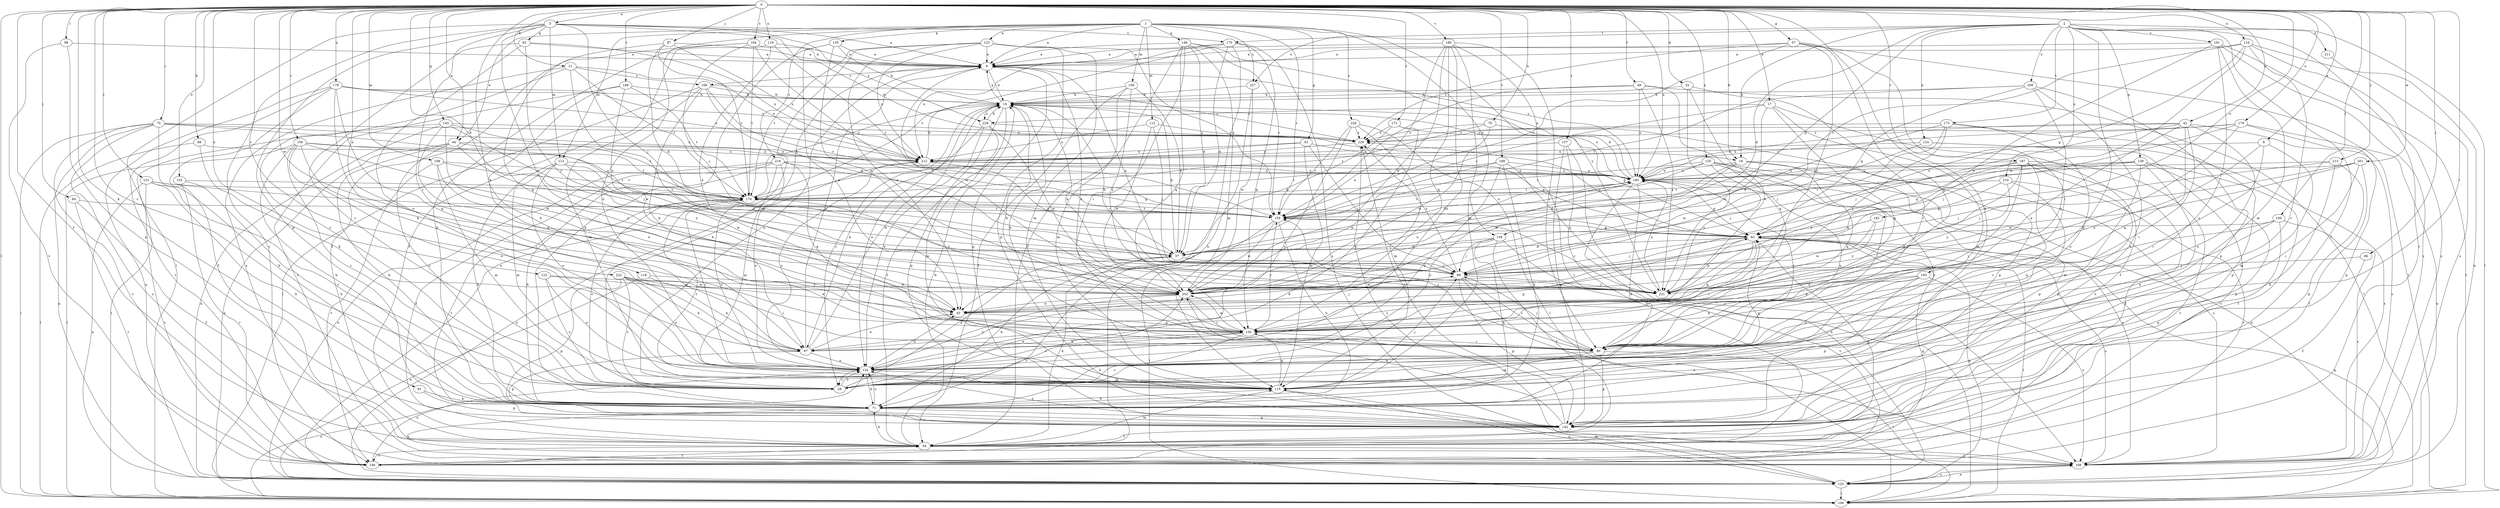 strict digraph  {
0;
1;
2;
3;
8;
9;
11;
17;
18;
19;
28;
32;
37;
42;
44;
45;
49;
54;
57;
61;
62;
63;
68;
70;
71;
75;
80;
84;
86;
87;
89;
91;
97;
98;
100;
106;
108;
109;
112;
113;
115;
116;
118;
119;
120;
122;
123;
124;
125;
132;
134;
135;
138;
139;
142;
143;
146;
150;
151;
156;
157;
159;
164;
166;
168;
172;
173;
175;
176;
178;
179;
182;
185;
186;
187;
188;
189;
191;
193;
194;
201;
202;
209;
210;
211;
212;
213;
216;
221;
222;
226;
227;
228;
229;
0 -> 3  [label=a];
0 -> 8  [label=a];
0 -> 11  [label=b];
0 -> 17  [label=b];
0 -> 18  [label=b];
0 -> 28  [label=c];
0 -> 32  [label=d];
0 -> 37  [label=d];
0 -> 42  [label=e];
0 -> 44  [label=e];
0 -> 49  [label=f];
0 -> 54  [label=f];
0 -> 57  [label=g];
0 -> 68  [label=h];
0 -> 70  [label=h];
0 -> 71  [label=h];
0 -> 75  [label=i];
0 -> 80  [label=i];
0 -> 84  [label=j];
0 -> 86  [label=j];
0 -> 87  [label=j];
0 -> 91  [label=k];
0 -> 97  [label=k];
0 -> 98  [label=l];
0 -> 100  [label=l];
0 -> 106  [label=l];
0 -> 108  [label=m];
0 -> 116  [label=n];
0 -> 118  [label=n];
0 -> 119  [label=n];
0 -> 120  [label=n];
0 -> 122  [label=n];
0 -> 132  [label=o];
0 -> 143  [label=q];
0 -> 151  [label=r];
0 -> 156  [label=r];
0 -> 157  [label=r];
0 -> 164  [label=s];
0 -> 172  [label=t];
0 -> 178  [label=u];
0 -> 179  [label=u];
0 -> 182  [label=u];
0 -> 185  [label=u];
0 -> 186  [label=v];
0 -> 187  [label=v];
0 -> 188  [label=v];
0 -> 189  [label=v];
0 -> 201  [label=w];
0 -> 202  [label=w];
0 -> 213  [label=y];
0 -> 222  [label=z];
1 -> 9  [label=a];
1 -> 44  [label=e];
1 -> 61  [label=g];
1 -> 109  [label=m];
1 -> 112  [label=m];
1 -> 113  [label=m];
1 -> 123  [label=n];
1 -> 134  [label=o];
1 -> 135  [label=p];
1 -> 138  [label=p];
1 -> 146  [label=q];
1 -> 159  [label=r];
1 -> 216  [label=y];
1 -> 221  [label=y];
1 -> 226  [label=z];
1 -> 227  [label=z];
2 -> 18  [label=b];
2 -> 37  [label=d];
2 -> 54  [label=f];
2 -> 106  [label=l];
2 -> 124  [label=n];
2 -> 138  [label=p];
2 -> 139  [label=p];
2 -> 173  [label=t];
2 -> 175  [label=t];
2 -> 191  [label=v];
2 -> 193  [label=v];
2 -> 194  [label=v];
2 -> 209  [label=x];
2 -> 210  [label=x];
2 -> 211  [label=x];
2 -> 227  [label=z];
3 -> 9  [label=a];
3 -> 18  [label=b];
3 -> 45  [label=e];
3 -> 62  [label=g];
3 -> 80  [label=i];
3 -> 89  [label=j];
3 -> 106  [label=l];
3 -> 113  [label=m];
3 -> 142  [label=p];
3 -> 175  [label=t];
3 -> 194  [label=v];
3 -> 228  [label=z];
8 -> 45  [label=e];
8 -> 80  [label=i];
8 -> 115  [label=m];
8 -> 212  [label=x];
9 -> 19  [label=b];
9 -> 71  [label=h];
9 -> 142  [label=p];
9 -> 166  [label=s];
9 -> 202  [label=w];
11 -> 28  [label=c];
11 -> 89  [label=j];
11 -> 166  [label=s];
11 -> 168  [label=s];
11 -> 176  [label=t];
11 -> 212  [label=x];
17 -> 54  [label=f];
17 -> 115  [label=m];
17 -> 150  [label=q];
17 -> 159  [label=r];
17 -> 202  [label=w];
17 -> 228  [label=z];
18 -> 37  [label=d];
18 -> 142  [label=p];
18 -> 150  [label=q];
18 -> 168  [label=s];
18 -> 185  [label=u];
18 -> 202  [label=w];
19 -> 9  [label=a];
19 -> 28  [label=c];
19 -> 54  [label=f];
19 -> 134  [label=o];
19 -> 142  [label=p];
19 -> 185  [label=u];
19 -> 228  [label=z];
28 -> 9  [label=a];
28 -> 37  [label=d];
28 -> 63  [label=g];
28 -> 134  [label=o];
28 -> 202  [label=w];
32 -> 19  [label=b];
32 -> 45  [label=e];
32 -> 80  [label=i];
32 -> 221  [label=y];
37 -> 19  [label=b];
37 -> 71  [label=h];
37 -> 89  [label=j];
42 -> 45  [label=e];
42 -> 80  [label=i];
42 -> 89  [label=j];
42 -> 134  [label=o];
42 -> 150  [label=q];
42 -> 168  [label=s];
42 -> 185  [label=u];
42 -> 229  [label=z];
44 -> 28  [label=c];
44 -> 71  [label=h];
44 -> 125  [label=n];
44 -> 176  [label=t];
44 -> 212  [label=x];
44 -> 221  [label=y];
45 -> 89  [label=j];
45 -> 150  [label=q];
49 -> 19  [label=b];
49 -> 106  [label=l];
49 -> 150  [label=q];
49 -> 159  [label=r];
49 -> 185  [label=u];
49 -> 221  [label=y];
54 -> 19  [label=b];
54 -> 37  [label=d];
54 -> 63  [label=g];
54 -> 71  [label=h];
54 -> 115  [label=m];
54 -> 168  [label=s];
54 -> 194  [label=v];
57 -> 9  [label=a];
57 -> 80  [label=i];
57 -> 106  [label=l];
57 -> 150  [label=q];
57 -> 159  [label=r];
57 -> 221  [label=y];
57 -> 229  [label=z];
61 -> 63  [label=g];
61 -> 89  [label=j];
61 -> 115  [label=m];
61 -> 176  [label=t];
61 -> 212  [label=x];
62 -> 9  [label=a];
62 -> 28  [label=c];
62 -> 134  [label=o];
62 -> 212  [label=x];
62 -> 221  [label=y];
63 -> 37  [label=d];
63 -> 80  [label=i];
63 -> 89  [label=j];
63 -> 106  [label=l];
63 -> 150  [label=q];
63 -> 168  [label=s];
63 -> 229  [label=z];
68 -> 97  [label=k];
68 -> 106  [label=l];
68 -> 212  [label=x];
70 -> 142  [label=p];
70 -> 176  [label=t];
70 -> 202  [label=w];
70 -> 229  [label=z];
71 -> 134  [label=o];
71 -> 142  [label=p];
71 -> 168  [label=s];
75 -> 71  [label=h];
75 -> 106  [label=l];
75 -> 125  [label=n];
75 -> 159  [label=r];
75 -> 168  [label=s];
75 -> 194  [label=v];
75 -> 212  [label=x];
75 -> 229  [label=z];
80 -> 19  [label=b];
80 -> 28  [label=c];
80 -> 89  [label=j];
80 -> 106  [label=l];
80 -> 115  [label=m];
80 -> 142  [label=p];
80 -> 159  [label=r];
80 -> 185  [label=u];
84 -> 54  [label=f];
84 -> 159  [label=r];
84 -> 194  [label=v];
86 -> 54  [label=f];
86 -> 89  [label=j];
87 -> 9  [label=a];
87 -> 37  [label=d];
87 -> 150  [label=q];
87 -> 176  [label=t];
87 -> 212  [label=x];
89 -> 9  [label=a];
89 -> 19  [label=b];
89 -> 80  [label=i];
89 -> 142  [label=p];
89 -> 168  [label=s];
89 -> 202  [label=w];
89 -> 221  [label=y];
89 -> 229  [label=z];
91 -> 71  [label=h];
91 -> 142  [label=p];
97 -> 9  [label=a];
97 -> 19  [label=b];
97 -> 45  [label=e];
97 -> 63  [label=g];
97 -> 134  [label=o];
97 -> 142  [label=p];
98 -> 9  [label=a];
98 -> 142  [label=p];
98 -> 194  [label=v];
100 -> 63  [label=g];
100 -> 134  [label=o];
100 -> 142  [label=p];
100 -> 150  [label=q];
100 -> 168  [label=s];
106 -> 63  [label=g];
106 -> 134  [label=o];
108 -> 45  [label=e];
108 -> 115  [label=m];
108 -> 176  [label=t];
108 -> 185  [label=u];
108 -> 194  [label=v];
109 -> 19  [label=b];
109 -> 37  [label=d];
109 -> 54  [label=f];
109 -> 115  [label=m];
109 -> 221  [label=y];
112 -> 89  [label=j];
112 -> 202  [label=w];
112 -> 212  [label=x];
112 -> 229  [label=z];
113 -> 37  [label=d];
113 -> 71  [label=h];
113 -> 115  [label=m];
113 -> 134  [label=o];
113 -> 185  [label=u];
113 -> 202  [label=w];
115 -> 71  [label=h];
115 -> 89  [label=j];
115 -> 125  [label=n];
115 -> 150  [label=q];
115 -> 176  [label=t];
116 -> 9  [label=a];
116 -> 28  [label=c];
116 -> 63  [label=g];
116 -> 125  [label=n];
116 -> 159  [label=r];
116 -> 168  [label=s];
116 -> 202  [label=w];
118 -> 97  [label=k];
118 -> 125  [label=n];
118 -> 202  [label=w];
119 -> 9  [label=a];
119 -> 45  [label=e];
119 -> 54  [label=f];
119 -> 159  [label=r];
120 -> 28  [label=c];
120 -> 37  [label=d];
120 -> 80  [label=i];
120 -> 125  [label=n];
120 -> 176  [label=t];
120 -> 185  [label=u];
120 -> 221  [label=y];
122 -> 28  [label=c];
122 -> 134  [label=o];
122 -> 202  [label=w];
122 -> 221  [label=y];
123 -> 9  [label=a];
123 -> 45  [label=e];
123 -> 115  [label=m];
123 -> 125  [label=n];
123 -> 142  [label=p];
123 -> 159  [label=r];
123 -> 176  [label=t];
123 -> 212  [label=x];
124 -> 168  [label=s];
124 -> 194  [label=v];
124 -> 202  [label=w];
124 -> 212  [label=x];
125 -> 63  [label=g];
125 -> 106  [label=l];
125 -> 115  [label=m];
125 -> 168  [label=s];
125 -> 212  [label=x];
125 -> 229  [label=z];
132 -> 71  [label=h];
132 -> 176  [label=t];
132 -> 194  [label=v];
134 -> 28  [label=c];
134 -> 45  [label=e];
134 -> 71  [label=h];
134 -> 115  [label=m];
134 -> 176  [label=t];
135 -> 9  [label=a];
135 -> 19  [label=b];
135 -> 45  [label=e];
135 -> 71  [label=h];
135 -> 202  [label=w];
138 -> 37  [label=d];
138 -> 54  [label=f];
138 -> 71  [label=h];
138 -> 89  [label=j];
138 -> 97  [label=k];
138 -> 194  [label=v];
139 -> 54  [label=f];
139 -> 63  [label=g];
139 -> 71  [label=h];
139 -> 115  [label=m];
139 -> 142  [label=p];
139 -> 159  [label=r];
139 -> 185  [label=u];
142 -> 54  [label=f];
142 -> 134  [label=o];
142 -> 176  [label=t];
142 -> 202  [label=w];
142 -> 229  [label=z];
143 -> 89  [label=j];
143 -> 106  [label=l];
143 -> 125  [label=n];
143 -> 150  [label=q];
143 -> 176  [label=t];
143 -> 202  [label=w];
143 -> 229  [label=z];
146 -> 9  [label=a];
146 -> 37  [label=d];
146 -> 54  [label=f];
146 -> 80  [label=i];
146 -> 115  [label=m];
146 -> 150  [label=q];
146 -> 159  [label=r];
146 -> 185  [label=u];
150 -> 9  [label=a];
150 -> 19  [label=b];
150 -> 28  [label=c];
150 -> 71  [label=h];
150 -> 80  [label=i];
150 -> 97  [label=k];
150 -> 134  [label=o];
150 -> 159  [label=r];
150 -> 202  [label=w];
151 -> 28  [label=c];
151 -> 63  [label=g];
151 -> 71  [label=h];
151 -> 125  [label=n];
151 -> 176  [label=t];
151 -> 194  [label=v];
156 -> 28  [label=c];
156 -> 71  [label=h];
156 -> 80  [label=i];
156 -> 106  [label=l];
156 -> 134  [label=o];
156 -> 159  [label=r];
156 -> 212  [label=x];
156 -> 221  [label=y];
157 -> 142  [label=p];
157 -> 168  [label=s];
157 -> 194  [label=v];
157 -> 212  [label=x];
159 -> 63  [label=g];
159 -> 71  [label=h];
159 -> 106  [label=l];
159 -> 176  [label=t];
159 -> 185  [label=u];
159 -> 202  [label=w];
164 -> 9  [label=a];
164 -> 54  [label=f];
164 -> 71  [label=h];
164 -> 89  [label=j];
164 -> 159  [label=r];
164 -> 176  [label=t];
166 -> 19  [label=b];
166 -> 37  [label=d];
166 -> 97  [label=k];
166 -> 106  [label=l];
166 -> 115  [label=m];
166 -> 159  [label=r];
166 -> 229  [label=z];
168 -> 125  [label=n];
172 -> 37  [label=d];
172 -> 63  [label=g];
172 -> 134  [label=o];
172 -> 229  [label=z];
173 -> 37  [label=d];
173 -> 89  [label=j];
173 -> 134  [label=o];
173 -> 142  [label=p];
173 -> 221  [label=y];
173 -> 229  [label=z];
175 -> 9  [label=a];
175 -> 37  [label=d];
175 -> 150  [label=q];
175 -> 168  [label=s];
175 -> 176  [label=t];
175 -> 194  [label=v];
175 -> 212  [label=x];
176 -> 19  [label=b];
176 -> 28  [label=c];
176 -> 134  [label=o];
176 -> 159  [label=r];
178 -> 19  [label=b];
178 -> 54  [label=f];
178 -> 97  [label=k];
178 -> 125  [label=n];
178 -> 150  [label=q];
178 -> 194  [label=v];
178 -> 212  [label=x];
178 -> 229  [label=z];
179 -> 89  [label=j];
179 -> 125  [label=n];
179 -> 142  [label=p];
179 -> 185  [label=u];
179 -> 221  [label=y];
179 -> 229  [label=z];
182 -> 63  [label=g];
182 -> 202  [label=w];
182 -> 221  [label=y];
185 -> 9  [label=a];
185 -> 19  [label=b];
185 -> 63  [label=g];
185 -> 71  [label=h];
185 -> 80  [label=i];
185 -> 125  [label=n];
185 -> 134  [label=o];
185 -> 159  [label=r];
185 -> 168  [label=s];
185 -> 176  [label=t];
185 -> 212  [label=x];
186 -> 9  [label=a];
186 -> 45  [label=e];
186 -> 80  [label=i];
186 -> 106  [label=l];
186 -> 115  [label=m];
186 -> 134  [label=o];
186 -> 150  [label=q];
186 -> 202  [label=w];
187 -> 28  [label=c];
187 -> 54  [label=f];
187 -> 80  [label=i];
187 -> 89  [label=j];
187 -> 142  [label=p];
187 -> 150  [label=q];
187 -> 185  [label=u];
187 -> 194  [label=v];
187 -> 221  [label=y];
188 -> 71  [label=h];
188 -> 134  [label=o];
188 -> 176  [label=t];
188 -> 185  [label=u];
188 -> 202  [label=w];
188 -> 221  [label=y];
189 -> 19  [label=b];
189 -> 45  [label=e];
189 -> 97  [label=k];
189 -> 168  [label=s];
189 -> 176  [label=t];
191 -> 9  [label=a];
191 -> 28  [label=c];
191 -> 106  [label=l];
191 -> 115  [label=m];
191 -> 168  [label=s];
191 -> 202  [label=w];
193 -> 45  [label=e];
193 -> 97  [label=k];
193 -> 134  [label=o];
193 -> 142  [label=p];
193 -> 168  [label=s];
193 -> 221  [label=y];
194 -> 54  [label=f];
194 -> 63  [label=g];
194 -> 134  [label=o];
201 -> 54  [label=f];
201 -> 80  [label=i];
201 -> 89  [label=j];
201 -> 185  [label=u];
201 -> 202  [label=w];
202 -> 45  [label=e];
202 -> 80  [label=i];
202 -> 134  [label=o];
202 -> 176  [label=t];
202 -> 185  [label=u];
209 -> 19  [label=b];
209 -> 63  [label=g];
209 -> 71  [label=h];
209 -> 142  [label=p];
209 -> 150  [label=q];
209 -> 159  [label=r];
210 -> 28  [label=c];
210 -> 63  [label=g];
210 -> 176  [label=t];
210 -> 194  [label=v];
210 -> 221  [label=y];
211 -> 168  [label=s];
212 -> 19  [label=b];
212 -> 37  [label=d];
212 -> 134  [label=o];
212 -> 185  [label=u];
213 -> 71  [label=h];
213 -> 89  [label=j];
213 -> 142  [label=p];
213 -> 185  [label=u];
216 -> 54  [label=f];
216 -> 63  [label=g];
216 -> 71  [label=h];
216 -> 115  [label=m];
216 -> 125  [label=n];
216 -> 134  [label=o];
216 -> 150  [label=q];
216 -> 185  [label=u];
221 -> 19  [label=b];
221 -> 63  [label=g];
221 -> 159  [label=r];
221 -> 185  [label=u];
222 -> 28  [label=c];
222 -> 45  [label=e];
222 -> 80  [label=i];
222 -> 97  [label=k];
222 -> 134  [label=o];
222 -> 142  [label=p];
222 -> 202  [label=w];
226 -> 106  [label=l];
226 -> 115  [label=m];
226 -> 134  [label=o];
226 -> 159  [label=r];
226 -> 229  [label=z];
227 -> 19  [label=b];
227 -> 71  [label=h];
227 -> 202  [label=w];
228 -> 19  [label=b];
228 -> 97  [label=k];
228 -> 115  [label=m];
228 -> 134  [label=o];
228 -> 202  [label=w];
228 -> 229  [label=z];
229 -> 212  [label=x];
}
